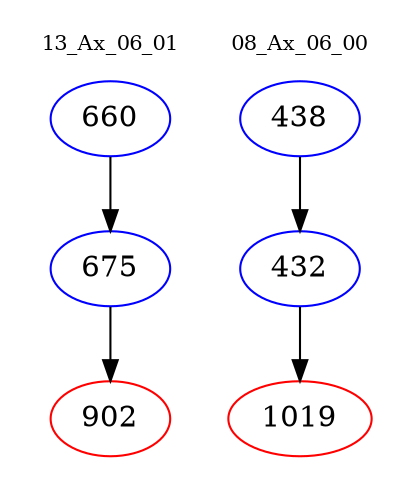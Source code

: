 digraph{
subgraph cluster_0 {
color = white
label = "13_Ax_06_01";
fontsize=10;
T0_660 [label="660", color="blue"]
T0_660 -> T0_675 [color="black"]
T0_675 [label="675", color="blue"]
T0_675 -> T0_902 [color="black"]
T0_902 [label="902", color="red"]
}
subgraph cluster_1 {
color = white
label = "08_Ax_06_00";
fontsize=10;
T1_438 [label="438", color="blue"]
T1_438 -> T1_432 [color="black"]
T1_432 [label="432", color="blue"]
T1_432 -> T1_1019 [color="black"]
T1_1019 [label="1019", color="red"]
}
}
